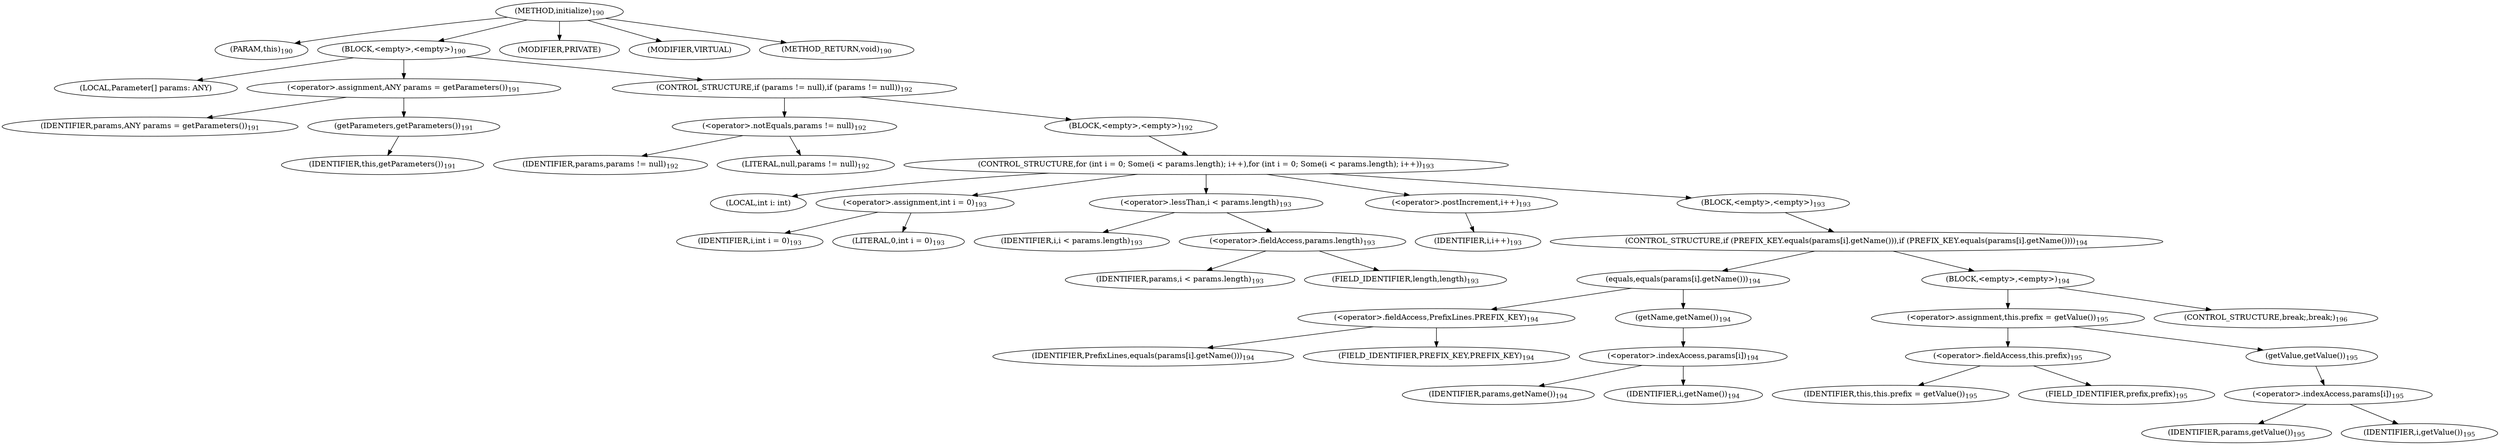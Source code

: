 digraph "initialize" {  
"222" [label = <(METHOD,initialize)<SUB>190</SUB>> ]
"20" [label = <(PARAM,this)<SUB>190</SUB>> ]
"223" [label = <(BLOCK,&lt;empty&gt;,&lt;empty&gt;)<SUB>190</SUB>> ]
"224" [label = <(LOCAL,Parameter[] params: ANY)> ]
"225" [label = <(&lt;operator&gt;.assignment,ANY params = getParameters())<SUB>191</SUB>> ]
"226" [label = <(IDENTIFIER,params,ANY params = getParameters())<SUB>191</SUB>> ]
"227" [label = <(getParameters,getParameters())<SUB>191</SUB>> ]
"19" [label = <(IDENTIFIER,this,getParameters())<SUB>191</SUB>> ]
"228" [label = <(CONTROL_STRUCTURE,if (params != null),if (params != null))<SUB>192</SUB>> ]
"229" [label = <(&lt;operator&gt;.notEquals,params != null)<SUB>192</SUB>> ]
"230" [label = <(IDENTIFIER,params,params != null)<SUB>192</SUB>> ]
"231" [label = <(LITERAL,null,params != null)<SUB>192</SUB>> ]
"232" [label = <(BLOCK,&lt;empty&gt;,&lt;empty&gt;)<SUB>192</SUB>> ]
"233" [label = <(CONTROL_STRUCTURE,for (int i = 0; Some(i &lt; params.length); i++),for (int i = 0; Some(i &lt; params.length); i++))<SUB>193</SUB>> ]
"234" [label = <(LOCAL,int i: int)> ]
"235" [label = <(&lt;operator&gt;.assignment,int i = 0)<SUB>193</SUB>> ]
"236" [label = <(IDENTIFIER,i,int i = 0)<SUB>193</SUB>> ]
"237" [label = <(LITERAL,0,int i = 0)<SUB>193</SUB>> ]
"238" [label = <(&lt;operator&gt;.lessThan,i &lt; params.length)<SUB>193</SUB>> ]
"239" [label = <(IDENTIFIER,i,i &lt; params.length)<SUB>193</SUB>> ]
"240" [label = <(&lt;operator&gt;.fieldAccess,params.length)<SUB>193</SUB>> ]
"241" [label = <(IDENTIFIER,params,i &lt; params.length)<SUB>193</SUB>> ]
"242" [label = <(FIELD_IDENTIFIER,length,length)<SUB>193</SUB>> ]
"243" [label = <(&lt;operator&gt;.postIncrement,i++)<SUB>193</SUB>> ]
"244" [label = <(IDENTIFIER,i,i++)<SUB>193</SUB>> ]
"245" [label = <(BLOCK,&lt;empty&gt;,&lt;empty&gt;)<SUB>193</SUB>> ]
"246" [label = <(CONTROL_STRUCTURE,if (PREFIX_KEY.equals(params[i].getName())),if (PREFIX_KEY.equals(params[i].getName())))<SUB>194</SUB>> ]
"247" [label = <(equals,equals(params[i].getName()))<SUB>194</SUB>> ]
"248" [label = <(&lt;operator&gt;.fieldAccess,PrefixLines.PREFIX_KEY)<SUB>194</SUB>> ]
"249" [label = <(IDENTIFIER,PrefixLines,equals(params[i].getName()))<SUB>194</SUB>> ]
"250" [label = <(FIELD_IDENTIFIER,PREFIX_KEY,PREFIX_KEY)<SUB>194</SUB>> ]
"251" [label = <(getName,getName())<SUB>194</SUB>> ]
"252" [label = <(&lt;operator&gt;.indexAccess,params[i])<SUB>194</SUB>> ]
"253" [label = <(IDENTIFIER,params,getName())<SUB>194</SUB>> ]
"254" [label = <(IDENTIFIER,i,getName())<SUB>194</SUB>> ]
"255" [label = <(BLOCK,&lt;empty&gt;,&lt;empty&gt;)<SUB>194</SUB>> ]
"256" [label = <(&lt;operator&gt;.assignment,this.prefix = getValue())<SUB>195</SUB>> ]
"257" [label = <(&lt;operator&gt;.fieldAccess,this.prefix)<SUB>195</SUB>> ]
"258" [label = <(IDENTIFIER,this,this.prefix = getValue())<SUB>195</SUB>> ]
"259" [label = <(FIELD_IDENTIFIER,prefix,prefix)<SUB>195</SUB>> ]
"260" [label = <(getValue,getValue())<SUB>195</SUB>> ]
"261" [label = <(&lt;operator&gt;.indexAccess,params[i])<SUB>195</SUB>> ]
"262" [label = <(IDENTIFIER,params,getValue())<SUB>195</SUB>> ]
"263" [label = <(IDENTIFIER,i,getValue())<SUB>195</SUB>> ]
"264" [label = <(CONTROL_STRUCTURE,break;,break;)<SUB>196</SUB>> ]
"265" [label = <(MODIFIER,PRIVATE)> ]
"266" [label = <(MODIFIER,VIRTUAL)> ]
"267" [label = <(METHOD_RETURN,void)<SUB>190</SUB>> ]
  "222" -> "20" 
  "222" -> "223" 
  "222" -> "265" 
  "222" -> "266" 
  "222" -> "267" 
  "223" -> "224" 
  "223" -> "225" 
  "223" -> "228" 
  "225" -> "226" 
  "225" -> "227" 
  "227" -> "19" 
  "228" -> "229" 
  "228" -> "232" 
  "229" -> "230" 
  "229" -> "231" 
  "232" -> "233" 
  "233" -> "234" 
  "233" -> "235" 
  "233" -> "238" 
  "233" -> "243" 
  "233" -> "245" 
  "235" -> "236" 
  "235" -> "237" 
  "238" -> "239" 
  "238" -> "240" 
  "240" -> "241" 
  "240" -> "242" 
  "243" -> "244" 
  "245" -> "246" 
  "246" -> "247" 
  "246" -> "255" 
  "247" -> "248" 
  "247" -> "251" 
  "248" -> "249" 
  "248" -> "250" 
  "251" -> "252" 
  "252" -> "253" 
  "252" -> "254" 
  "255" -> "256" 
  "255" -> "264" 
  "256" -> "257" 
  "256" -> "260" 
  "257" -> "258" 
  "257" -> "259" 
  "260" -> "261" 
  "261" -> "262" 
  "261" -> "263" 
}
